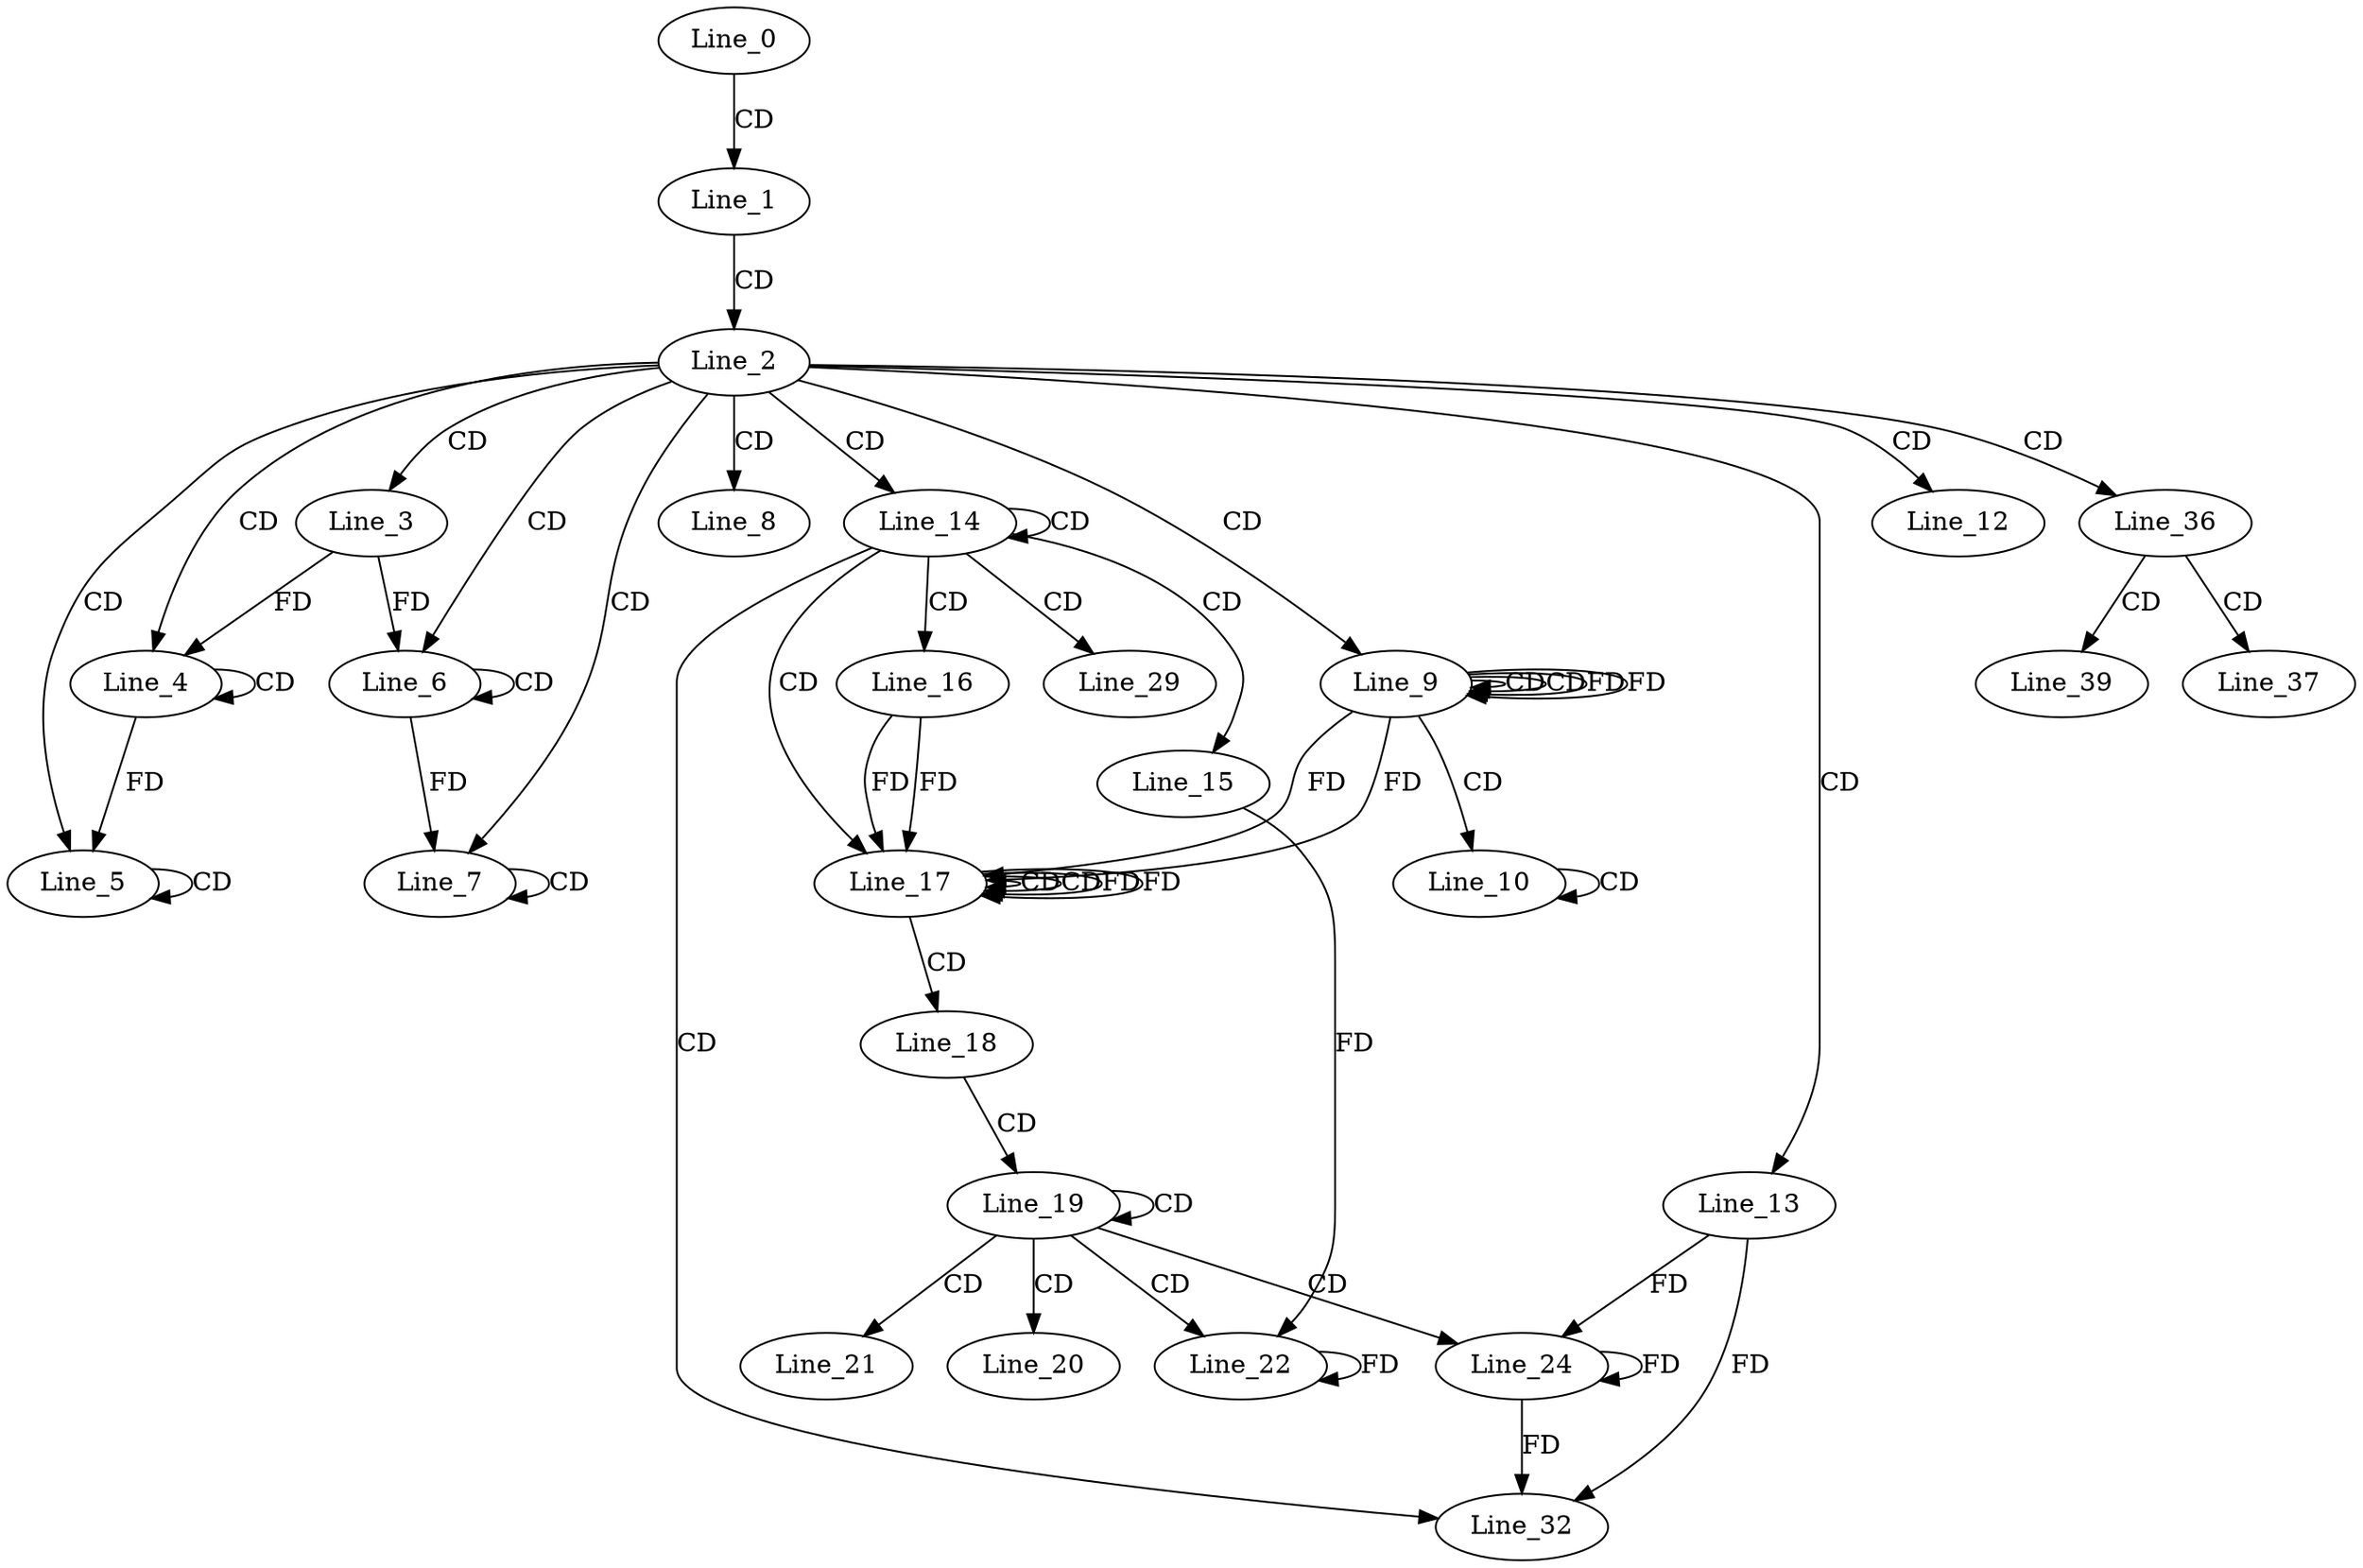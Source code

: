 digraph G {
  Line_0;
  Line_1;
  Line_2;
  Line_3;
  Line_4;
  Line_4;
  Line_5;
  Line_5;
  Line_6;
  Line_6;
  Line_7;
  Line_7;
  Line_8;
  Line_9;
  Line_9;
  Line_9;
  Line_10;
  Line_10;
  Line_12;
  Line_13;
  Line_14;
  Line_15;
  Line_16;
  Line_17;
  Line_17;
  Line_17;
  Line_18;
  Line_19;
  Line_19;
  Line_20;
  Line_21;
  Line_22;
  Line_24;
  Line_29;
  Line_32;
  Line_32;
  Line_36;
  Line_37;
  Line_39;
  Line_0 -> Line_1 [ label="CD" ];
  Line_1 -> Line_2 [ label="CD" ];
  Line_2 -> Line_3 [ label="CD" ];
  Line_2 -> Line_4 [ label="CD" ];
  Line_4 -> Line_4 [ label="CD" ];
  Line_3 -> Line_4 [ label="FD" ];
  Line_2 -> Line_5 [ label="CD" ];
  Line_5 -> Line_5 [ label="CD" ];
  Line_4 -> Line_5 [ label="FD" ];
  Line_2 -> Line_6 [ label="CD" ];
  Line_6 -> Line_6 [ label="CD" ];
  Line_3 -> Line_6 [ label="FD" ];
  Line_2 -> Line_7 [ label="CD" ];
  Line_7 -> Line_7 [ label="CD" ];
  Line_6 -> Line_7 [ label="FD" ];
  Line_2 -> Line_8 [ label="CD" ];
  Line_2 -> Line_9 [ label="CD" ];
  Line_9 -> Line_9 [ label="CD" ];
  Line_9 -> Line_9 [ label="CD" ];
  Line_9 -> Line_9 [ label="FD" ];
  Line_9 -> Line_10 [ label="CD" ];
  Line_10 -> Line_10 [ label="CD" ];
  Line_2 -> Line_12 [ label="CD" ];
  Line_2 -> Line_13 [ label="CD" ];
  Line_2 -> Line_14 [ label="CD" ];
  Line_14 -> Line_14 [ label="CD" ];
  Line_14 -> Line_15 [ label="CD" ];
  Line_14 -> Line_16 [ label="CD" ];
  Line_14 -> Line_17 [ label="CD" ];
  Line_17 -> Line_17 [ label="CD" ];
  Line_16 -> Line_17 [ label="FD" ];
  Line_9 -> Line_17 [ label="FD" ];
  Line_17 -> Line_17 [ label="CD" ];
  Line_17 -> Line_17 [ label="FD" ];
  Line_16 -> Line_17 [ label="FD" ];
  Line_9 -> Line_17 [ label="FD" ];
  Line_17 -> Line_18 [ label="CD" ];
  Line_18 -> Line_19 [ label="CD" ];
  Line_19 -> Line_19 [ label="CD" ];
  Line_19 -> Line_20 [ label="CD" ];
  Line_19 -> Line_21 [ label="CD" ];
  Line_19 -> Line_22 [ label="CD" ];
  Line_22 -> Line_22 [ label="FD" ];
  Line_15 -> Line_22 [ label="FD" ];
  Line_19 -> Line_24 [ label="CD" ];
  Line_24 -> Line_24 [ label="FD" ];
  Line_13 -> Line_24 [ label="FD" ];
  Line_14 -> Line_29 [ label="CD" ];
  Line_14 -> Line_32 [ label="CD" ];
  Line_24 -> Line_32 [ label="FD" ];
  Line_13 -> Line_32 [ label="FD" ];
  Line_2 -> Line_36 [ label="CD" ];
  Line_36 -> Line_37 [ label="CD" ];
  Line_36 -> Line_39 [ label="CD" ];
  Line_9 -> Line_9 [ label="FD" ];
  Line_17 -> Line_17 [ label="FD" ];
}
